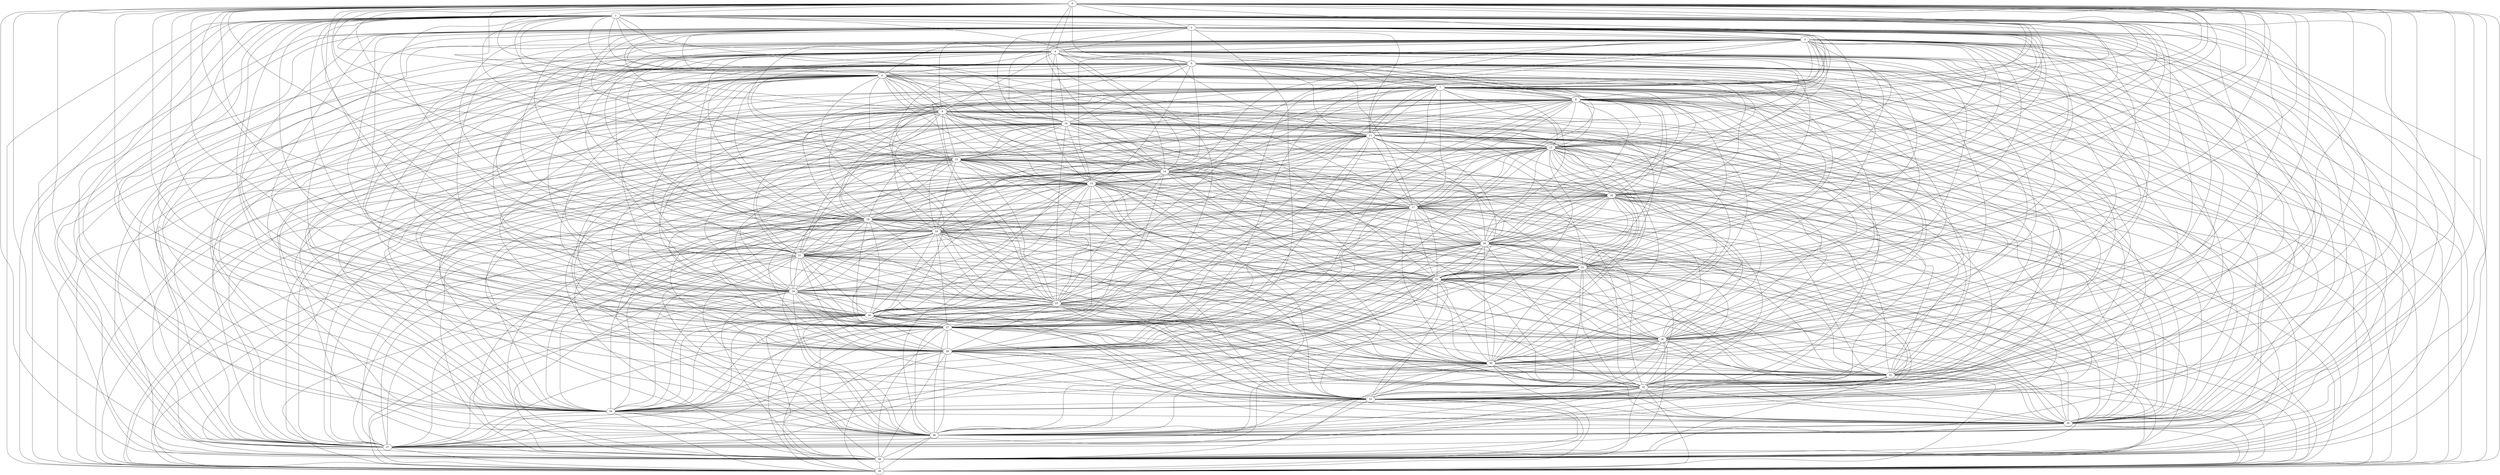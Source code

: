strict graph {
 0 -- 1
 0 -- 2
 0 -- 3
 0 -- 4
 0 -- 5
 0 -- 6
 0 -- 7
 0 -- 8
 0 -- 9
 0 -- 10
 0 -- 11
 0 -- 12
 0 -- 13
 0 -- 14
 0 -- 15
 0 -- 16
 0 -- 17
 0 -- 18
 0 -- 19
 0 -- 20
 0 -- 21
 0 -- 22
 0 -- 23
 0 -- 24
 0 -- 25
 0 -- 26
 0 -- 27
 0 -- 28
 0 -- 29
 0 -- 30
 0 -- 31
 0 -- 32
 0 -- 33
 0 -- 34
 0 -- 35
 0 -- 36
 0 -- 37
 0 -- 38
 0 -- 39
 1 -- 0
 1 -- 2
 1 -- 3
 1 -- 4
 1 -- 5
 1 -- 6
 1 -- 7
 1 -- 8
 1 -- 9
 1 -- 10
 1 -- 11
 1 -- 12
 1 -- 13
 1 -- 14
 1 -- 15
 1 -- 16
 1 -- 17
 1 -- 18
 1 -- 19
 1 -- 20
 1 -- 21
 1 -- 22
 1 -- 23
 1 -- 24
 1 -- 25
 1 -- 26
 1 -- 27
 1 -- 28
 1 -- 29
 1 -- 30
 1 -- 31
 1 -- 32
 1 -- 33
 1 -- 34
 1 -- 35
 1 -- 36
 1 -- 37
 1 -- 38
 1 -- 39
 2 -- 0
 2 -- 1
 2 -- 3
 2 -- 4
 2 -- 5
 2 -- 6
 2 -- 7
 2 -- 8
 2 -- 9
 2 -- 10
 2 -- 11
 2 -- 12
 2 -- 13
 2 -- 14
 2 -- 15
 2 -- 16
 2 -- 17
 2 -- 18
 2 -- 19
 2 -- 20
 2 -- 21
 2 -- 22
 2 -- 23
 2 -- 24
 2 -- 25
 2 -- 26
 2 -- 27
 2 -- 28
 2 -- 29
 2 -- 30
 2 -- 31
 2 -- 32
 2 -- 33
 2 -- 34
 2 -- 35
 2 -- 36
 2 -- 37
 2 -- 38
 2 -- 39
 3 -- 0
 3 -- 1
 3 -- 2
 3 -- 4
 3 -- 5
 3 -- 6
 3 -- 7
 3 -- 8
 3 -- 9
 3 -- 10
 3 -- 11
 3 -- 12
 3 -- 13
 3 -- 14
 3 -- 15
 3 -- 16
 3 -- 17
 3 -- 18
 3 -- 19
 3 -- 20
 3 -- 21
 3 -- 22
 3 -- 23
 3 -- 24
 3 -- 25
 3 -- 26
 3 -- 27
 3 -- 28
 3 -- 29
 3 -- 30
 3 -- 31
 3 -- 32
 3 -- 33
 3 -- 34
 3 -- 35
 3 -- 36
 3 -- 37
 3 -- 38
 3 -- 39
 4 -- 0
 4 -- 1
 4 -- 2
 4 -- 3
 4 -- 5
 4 -- 6
 4 -- 7
 4 -- 8
 4 -- 9
 4 -- 10
 4 -- 11
 4 -- 12
 4 -- 13
 4 -- 14
 4 -- 15
 4 -- 16
 4 -- 17
 4 -- 18
 4 -- 19
 4 -- 20
 4 -- 21
 4 -- 22
 4 -- 23
 4 -- 24
 4 -- 25
 4 -- 26
 4 -- 27
 4 -- 28
 4 -- 29
 4 -- 30
 4 -- 31
 4 -- 32
 4 -- 33
 4 -- 34
 4 -- 35
 4 -- 36
 4 -- 37
 4 -- 38
 4 -- 39
 5 -- 0
 5 -- 1
 5 -- 2
 5 -- 3
 5 -- 4
 5 -- 6
 5 -- 7
 5 -- 8
 5 -- 9
 5 -- 10
 5 -- 11
 5 -- 12
 5 -- 13
 5 -- 14
 5 -- 15
 5 -- 16
 5 -- 17
 5 -- 18
 5 -- 19
 5 -- 20
 5 -- 21
 5 -- 22
 5 -- 23
 5 -- 24
 5 -- 25
 5 -- 26
 5 -- 27
 5 -- 28
 5 -- 29
 5 -- 30
 5 -- 31
 5 -- 32
 5 -- 33
 5 -- 34
 5 -- 35
 5 -- 36
 5 -- 37
 5 -- 38
 5 -- 39
 6 -- 0
 6 -- 1
 6 -- 2
 6 -- 3
 6 -- 4
 6 -- 5
 6 -- 7
 6 -- 8
 6 -- 9
 6 -- 10
 6 -- 11
 6 -- 12
 6 -- 13
 6 -- 14
 6 -- 15
 6 -- 16
 6 -- 17
 6 -- 18
 6 -- 19
 6 -- 20
 6 -- 21
 6 -- 22
 6 -- 23
 6 -- 24
 6 -- 25
 6 -- 26
 6 -- 27
 6 -- 28
 6 -- 29
 6 -- 30
 6 -- 31
 6 -- 32
 6 -- 33
 6 -- 34
 6 -- 35
 6 -- 36
 6 -- 37
 6 -- 38
 6 -- 39
 7 -- 0
 7 -- 1
 7 -- 2
 7 -- 3
 7 -- 4
 7 -- 5
 7 -- 6
 7 -- 8
 7 -- 9
 7 -- 10
 7 -- 11
 7 -- 12
 7 -- 13
 7 -- 14
 7 -- 15
 7 -- 16
 7 -- 17
 7 -- 18
 7 -- 19
 7 -- 20
 7 -- 21
 7 -- 22
 7 -- 23
 7 -- 24
 7 -- 25
 7 -- 26
 7 -- 27
 7 -- 28
 7 -- 29
 7 -- 30
 7 -- 31
 7 -- 32
 7 -- 33
 7 -- 34
 7 -- 35
 7 -- 36
 7 -- 37
 7 -- 38
 7 -- 39
 8 -- 0
 8 -- 1
 8 -- 2
 8 -- 3
 8 -- 4
 8 -- 5
 8 -- 6
 8 -- 7
 8 -- 9
 8 -- 10
 8 -- 11
 8 -- 12
 8 -- 13
 8 -- 14
 8 -- 15
 8 -- 16
 8 -- 17
 8 -- 18
 8 -- 19
 8 -- 20
 8 -- 21
 8 -- 22
 8 -- 23
 8 -- 24
 8 -- 25
 8 -- 26
 8 -- 27
 8 -- 28
 8 -- 29
 8 -- 30
 8 -- 31
 8 -- 32
 8 -- 33
 8 -- 34
 8 -- 35
 8 -- 36
 8 -- 37
 8 -- 38
 8 -- 39
 9 -- 0
 9 -- 1
 9 -- 2
 9 -- 3
 9 -- 4
 9 -- 5
 9 -- 6
 9 -- 7
 9 -- 8
 9 -- 10
 9 -- 11
 9 -- 12
 9 -- 13
 9 -- 14
 9 -- 15
 9 -- 16
 9 -- 17
 9 -- 18
 9 -- 19
 9 -- 20
 9 -- 21
 9 -- 22
 9 -- 23
 9 -- 24
 9 -- 25
 9 -- 26
 9 -- 27
 9 -- 28
 9 -- 29
 9 -- 30
 9 -- 31
 9 -- 32
 9 -- 33
 9 -- 34
 9 -- 35
 9 -- 36
 9 -- 37
 9 -- 38
 9 -- 39
 10 -- 0
 10 -- 1
 10 -- 2
 10 -- 3
 10 -- 4
 10 -- 5
 10 -- 6
 10 -- 7
 10 -- 8
 10 -- 9
 10 -- 11
 10 -- 12
 10 -- 13
 10 -- 14
 10 -- 15
 10 -- 16
 10 -- 17
 10 -- 18
 10 -- 19
 10 -- 20
 10 -- 21
 10 -- 22
 10 -- 23
 10 -- 24
 10 -- 25
 10 -- 26
 10 -- 27
 10 -- 28
 10 -- 29
 10 -- 30
 10 -- 31
 10 -- 32
 10 -- 33
 10 -- 34
 10 -- 35
 10 -- 36
 10 -- 37
 10 -- 38
 10 -- 39
 11 -- 0
 11 -- 1
 11 -- 2
 11 -- 3
 11 -- 4
 11 -- 5
 11 -- 6
 11 -- 7
 11 -- 8
 11 -- 9
 11 -- 10
 11 -- 12
 11 -- 13
 11 -- 14
 11 -- 15
 11 -- 16
 11 -- 17
 11 -- 18
 11 -- 19
 11 -- 20
 11 -- 21
 11 -- 22
 11 -- 23
 11 -- 24
 11 -- 25
 11 -- 26
 11 -- 27
 11 -- 28
 11 -- 29
 11 -- 30
 11 -- 31
 11 -- 32
 11 -- 33
 11 -- 34
 11 -- 35
 11 -- 36
 11 -- 37
 11 -- 38
 11 -- 39
 12 -- 0
 12 -- 1
 12 -- 2
 12 -- 3
 12 -- 4
 12 -- 5
 12 -- 6
 12 -- 7
 12 -- 8
 12 -- 9
 12 -- 10
 12 -- 11
 12 -- 13
 12 -- 14
 12 -- 15
 12 -- 16
 12 -- 17
 12 -- 18
 12 -- 19
 12 -- 20
 12 -- 21
 12 -- 22
 12 -- 23
 12 -- 24
 12 -- 25
 12 -- 26
 12 -- 27
 12 -- 28
 12 -- 29
 12 -- 30
 12 -- 31
 12 -- 32
 12 -- 33
 12 -- 34
 12 -- 35
 12 -- 36
 12 -- 37
 12 -- 38
 12 -- 39
 13 -- 0
 13 -- 1
 13 -- 2
 13 -- 3
 13 -- 4
 13 -- 5
 13 -- 6
 13 -- 7
 13 -- 8
 13 -- 9
 13 -- 10
 13 -- 11
 13 -- 12
 13 -- 14
 13 -- 15
 13 -- 16
 13 -- 17
 13 -- 18
 13 -- 19
 13 -- 20
 13 -- 21
 13 -- 22
 13 -- 23
 13 -- 24
 13 -- 25
 13 -- 26
 13 -- 27
 13 -- 28
 13 -- 29
 13 -- 30
 13 -- 31
 13 -- 32
 13 -- 33
 13 -- 34
 13 -- 35
 13 -- 36
 13 -- 37
 13 -- 38
 13 -- 39
 14 -- 0
 14 -- 1
 14 -- 2
 14 -- 3
 14 -- 4
 14 -- 5
 14 -- 6
 14 -- 7
 14 -- 8
 14 -- 9
 14 -- 10
 14 -- 11
 14 -- 12
 14 -- 13
 14 -- 15
 14 -- 16
 14 -- 17
 14 -- 18
 14 -- 19
 14 -- 20
 14 -- 21
 14 -- 22
 14 -- 23
 14 -- 24
 14 -- 25
 14 -- 26
 14 -- 27
 14 -- 28
 14 -- 29
 14 -- 30
 14 -- 31
 14 -- 32
 14 -- 33
 14 -- 34
 14 -- 35
 14 -- 36
 14 -- 37
 14 -- 38
 14 -- 39
 15 -- 0
 15 -- 1
 15 -- 2
 15 -- 3
 15 -- 4
 15 -- 5
 15 -- 6
 15 -- 7
 15 -- 8
 15 -- 9
 15 -- 10
 15 -- 11
 15 -- 12
 15 -- 13
 15 -- 14
 15 -- 16
 15 -- 17
 15 -- 18
 15 -- 19
 15 -- 20
 15 -- 21
 15 -- 22
 15 -- 23
 15 -- 24
 15 -- 25
 15 -- 26
 15 -- 27
 15 -- 28
 15 -- 29
 15 -- 30
 15 -- 31
 15 -- 32
 15 -- 33
 15 -- 34
 15 -- 35
 15 -- 36
 15 -- 37
 15 -- 38
 15 -- 39
 16 -- 0
 16 -- 1
 16 -- 2
 16 -- 3
 16 -- 4
 16 -- 5
 16 -- 6
 16 -- 7
 16 -- 8
 16 -- 9
 16 -- 10
 16 -- 11
 16 -- 12
 16 -- 13
 16 -- 14
 16 -- 15
 16 -- 17
 16 -- 18
 16 -- 19
 16 -- 20
 16 -- 21
 16 -- 22
 16 -- 23
 16 -- 24
 16 -- 25
 16 -- 26
 16 -- 27
 16 -- 28
 16 -- 29
 16 -- 30
 16 -- 31
 16 -- 32
 16 -- 33
 16 -- 34
 16 -- 35
 16 -- 36
 16 -- 37
 16 -- 38
 16 -- 39
 17 -- 0
 17 -- 1
 17 -- 2
 17 -- 3
 17 -- 4
 17 -- 5
 17 -- 6
 17 -- 7
 17 -- 8
 17 -- 9
 17 -- 10
 17 -- 11
 17 -- 12
 17 -- 13
 17 -- 14
 17 -- 15
 17 -- 16
 17 -- 18
 17 -- 19
 17 -- 20
 17 -- 21
 17 -- 22
 17 -- 23
 17 -- 24
 17 -- 25
 17 -- 26
 17 -- 27
 17 -- 28
 17 -- 29
 17 -- 30
 17 -- 31
 17 -- 32
 17 -- 33
 17 -- 34
 17 -- 35
 17 -- 36
 17 -- 37
 17 -- 38
 17 -- 39
 18 -- 0
 18 -- 1
 18 -- 2
 18 -- 3
 18 -- 4
 18 -- 5
 18 -- 6
 18 -- 7
 18 -- 8
 18 -- 9
 18 -- 10
 18 -- 11
 18 -- 12
 18 -- 13
 18 -- 14
 18 -- 15
 18 -- 16
 18 -- 17
 18 -- 19
 18 -- 20
 18 -- 21
 18 -- 22
 18 -- 23
 18 -- 24
 18 -- 25
 18 -- 26
 18 -- 27
 18 -- 28
 18 -- 29
 18 -- 30
 18 -- 31
 18 -- 32
 18 -- 33
 18 -- 34
 18 -- 35
 18 -- 36
 18 -- 37
 18 -- 38
 18 -- 39
 19 -- 0
 19 -- 1
 19 -- 2
 19 -- 3
 19 -- 4
 19 -- 5
 19 -- 6
 19 -- 7
 19 -- 8
 19 -- 9
 19 -- 10
 19 -- 11
 19 -- 12
 19 -- 13
 19 -- 14
 19 -- 15
 19 -- 16
 19 -- 17
 19 -- 18
 19 -- 20
 19 -- 21
 19 -- 22
 19 -- 23
 19 -- 24
 19 -- 25
 19 -- 26
 19 -- 27
 19 -- 28
 19 -- 29
 19 -- 30
 19 -- 31
 19 -- 32
 19 -- 33
 19 -- 34
 19 -- 35
 19 -- 36
 19 -- 37
 19 -- 38
 19 -- 39
 20 -- 0
 20 -- 1
 20 -- 2
 20 -- 3
 20 -- 4
 20 -- 5
 20 -- 6
 20 -- 7
 20 -- 8
 20 -- 9
 20 -- 10
 20 -- 11
 20 -- 12
 20 -- 13
 20 -- 14
 20 -- 15
 20 -- 16
 20 -- 17
 20 -- 18
 20 -- 19
 20 -- 21
 20 -- 22
 20 -- 23
 20 -- 24
 20 -- 25
 20 -- 26
 20 -- 27
 20 -- 28
 20 -- 29
 20 -- 30
 20 -- 31
 20 -- 32
 20 -- 33
 20 -- 34
 20 -- 35
 20 -- 36
 20 -- 37
 20 -- 38
 20 -- 39
 21 -- 0
 21 -- 1
 21 -- 2
 21 -- 3
 21 -- 4
 21 -- 5
 21 -- 6
 21 -- 7
 21 -- 8
 21 -- 9
 21 -- 10
 21 -- 11
 21 -- 12
 21 -- 13
 21 -- 14
 21 -- 15
 21 -- 16
 21 -- 17
 21 -- 18
 21 -- 19
 21 -- 20
 21 -- 22
 21 -- 23
 21 -- 24
 21 -- 25
 21 -- 26
 21 -- 27
 21 -- 28
 21 -- 29
 21 -- 30
 21 -- 31
 21 -- 32
 21 -- 33
 21 -- 34
 21 -- 35
 21 -- 36
 21 -- 37
 21 -- 38
 21 -- 39
 22 -- 0
 22 -- 1
 22 -- 2
 22 -- 3
 22 -- 4
 22 -- 5
 22 -- 6
 22 -- 7
 22 -- 8
 22 -- 9
 22 -- 10
 22 -- 11
 22 -- 12
 22 -- 13
 22 -- 14
 22 -- 15
 22 -- 16
 22 -- 17
 22 -- 18
 22 -- 19
 22 -- 20
 22 -- 21
 22 -- 23
 22 -- 24
 22 -- 25
 22 -- 26
 22 -- 27
 22 -- 28
 22 -- 29
 22 -- 30
 22 -- 31
 22 -- 32
 22 -- 33
 22 -- 34
 22 -- 35
 22 -- 36
 22 -- 37
 22 -- 38
 22 -- 39
 23 -- 0
 23 -- 1
 23 -- 2
 23 -- 3
 23 -- 4
 23 -- 5
 23 -- 6
 23 -- 7
 23 -- 8
 23 -- 9
 23 -- 10
 23 -- 11
 23 -- 12
 23 -- 13
 23 -- 14
 23 -- 15
 23 -- 16
 23 -- 17
 23 -- 18
 23 -- 19
 23 -- 20
 23 -- 21
 23 -- 22
 23 -- 24
 23 -- 25
 23 -- 26
 23 -- 27
 23 -- 28
 23 -- 29
 23 -- 30
 23 -- 31
 23 -- 32
 23 -- 33
 23 -- 34
 23 -- 35
 23 -- 36
 23 -- 37
 23 -- 38
 23 -- 39
 24 -- 0
 24 -- 1
 24 -- 2
 24 -- 3
 24 -- 4
 24 -- 5
 24 -- 6
 24 -- 7
 24 -- 8
 24 -- 9
 24 -- 10
 24 -- 11
 24 -- 12
 24 -- 13
 24 -- 14
 24 -- 15
 24 -- 16
 24 -- 17
 24 -- 18
 24 -- 19
 24 -- 20
 24 -- 21
 24 -- 22
 24 -- 23
 24 -- 25
 24 -- 26
 24 -- 27
 24 -- 28
 24 -- 29
 24 -- 30
 24 -- 31
 24 -- 32
 24 -- 33
 24 -- 34
 24 -- 35
 24 -- 36
 24 -- 37
 24 -- 38
 24 -- 39
 25 -- 0
 25 -- 1
 25 -- 2
 25 -- 3
 25 -- 4
 25 -- 5
 25 -- 6
 25 -- 7
 25 -- 8
 25 -- 9
 25 -- 10
 25 -- 11
 25 -- 12
 25 -- 13
 25 -- 14
 25 -- 15
 25 -- 16
 25 -- 17
 25 -- 18
 25 -- 19
 25 -- 20
 25 -- 21
 25 -- 22
 25 -- 23
 25 -- 24
 25 -- 26
 25 -- 27
 25 -- 28
 25 -- 29
 25 -- 30
 25 -- 31
 25 -- 32
 25 -- 33
 25 -- 34
 25 -- 35
 25 -- 36
 25 -- 37
 25 -- 38
 25 -- 39
 26 -- 0
 26 -- 1
 26 -- 2
 26 -- 3
 26 -- 4
 26 -- 5
 26 -- 6
 26 -- 7
 26 -- 8
 26 -- 9
 26 -- 10
 26 -- 11
 26 -- 12
 26 -- 13
 26 -- 14
 26 -- 15
 26 -- 16
 26 -- 17
 26 -- 18
 26 -- 19
 26 -- 20
 26 -- 21
 26 -- 22
 26 -- 23
 26 -- 24
 26 -- 25
 26 -- 27
 26 -- 28
 26 -- 29
 26 -- 30
 26 -- 31
 26 -- 32
 26 -- 33
 26 -- 34
 26 -- 35
 26 -- 36
 26 -- 37
 26 -- 38
 26 -- 39
 27 -- 0
 27 -- 1
 27 -- 2
 27 -- 3
 27 -- 4
 27 -- 5
 27 -- 6
 27 -- 7
 27 -- 8
 27 -- 9
 27 -- 10
 27 -- 11
 27 -- 12
 27 -- 13
 27 -- 14
 27 -- 15
 27 -- 16
 27 -- 17
 27 -- 18
 27 -- 19
 27 -- 20
 27 -- 21
 27 -- 22
 27 -- 23
 27 -- 24
 27 -- 25
 27 -- 26
 27 -- 28
 27 -- 29
 27 -- 30
 27 -- 31
 27 -- 32
 27 -- 33
 27 -- 34
 27 -- 35
 27 -- 36
 27 -- 37
 27 -- 38
 27 -- 39
 28 -- 0
 28 -- 1
 28 -- 2
 28 -- 3
 28 -- 4
 28 -- 5
 28 -- 6
 28 -- 7
 28 -- 8
 28 -- 9
 28 -- 10
 28 -- 11
 28 -- 12
 28 -- 13
 28 -- 14
 28 -- 15
 28 -- 16
 28 -- 17
 28 -- 18
 28 -- 19
 28 -- 20
 28 -- 21
 28 -- 22
 28 -- 23
 28 -- 24
 28 -- 25
 28 -- 26
 28 -- 27
 28 -- 29
 28 -- 30
 28 -- 31
 28 -- 32
 28 -- 33
 28 -- 34
 28 -- 35
 28 -- 36
 28 -- 37
 28 -- 38
 28 -- 39
 29 -- 0
 29 -- 1
 29 -- 2
 29 -- 3
 29 -- 4
 29 -- 5
 29 -- 6
 29 -- 7
 29 -- 8
 29 -- 9
 29 -- 10
 29 -- 11
 29 -- 12
 29 -- 13
 29 -- 14
 29 -- 15
 29 -- 16
 29 -- 17
 29 -- 18
 29 -- 19
 29 -- 20
 29 -- 21
 29 -- 22
 29 -- 23
 29 -- 24
 29 -- 25
 29 -- 26
 29 -- 27
 29 -- 28
 29 -- 30
 29 -- 31
 29 -- 32
 29 -- 33
 29 -- 34
 29 -- 35
 29 -- 36
 29 -- 37
 29 -- 38
 29 -- 39
 30 -- 0
 30 -- 1
 30 -- 2
 30 -- 3
 30 -- 4
 30 -- 5
 30 -- 6
 30 -- 7
 30 -- 8
 30 -- 9
 30 -- 10
 30 -- 11
 30 -- 12
 30 -- 13
 30 -- 14
 30 -- 15
 30 -- 16
 30 -- 17
 30 -- 18
 30 -- 19
 30 -- 20
 30 -- 21
 30 -- 22
 30 -- 23
 30 -- 24
 30 -- 25
 30 -- 26
 30 -- 27
 30 -- 28
 30 -- 29
 30 -- 31
 30 -- 32
 30 -- 33
 30 -- 34
 30 -- 35
 30 -- 36
 30 -- 37
 30 -- 38
 30 -- 39
 31 -- 0
 31 -- 1
 31 -- 2
 31 -- 3
 31 -- 4
 31 -- 5
 31 -- 6
 31 -- 7
 31 -- 8
 31 -- 9
 31 -- 10
 31 -- 11
 31 -- 12
 31 -- 13
 31 -- 14
 31 -- 15
 31 -- 16
 31 -- 17
 31 -- 18
 31 -- 19
 31 -- 20
 31 -- 21
 31 -- 22
 31 -- 23
 31 -- 24
 31 -- 25
 31 -- 26
 31 -- 27
 31 -- 28
 31 -- 29
 31 -- 30
 31 -- 32
 31 -- 33
 31 -- 34
 31 -- 35
 31 -- 36
 31 -- 37
 31 -- 38
 31 -- 39
 32 -- 0
 32 -- 1
 32 -- 2
 32 -- 3
 32 -- 4
 32 -- 5
 32 -- 6
 32 -- 7
 32 -- 8
 32 -- 9
 32 -- 10
 32 -- 11
 32 -- 12
 32 -- 13
 32 -- 14
 32 -- 15
 32 -- 16
 32 -- 17
 32 -- 18
 32 -- 19
 32 -- 20
 32 -- 21
 32 -- 22
 32 -- 23
 32 -- 24
 32 -- 25
 32 -- 26
 32 -- 27
 32 -- 28
 32 -- 29
 32 -- 30
 32 -- 31
 32 -- 33
 32 -- 34
 32 -- 35
 32 -- 36
 32 -- 37
 32 -- 38
 32 -- 39
 33 -- 0
 33 -- 1
 33 -- 2
 33 -- 3
 33 -- 4
 33 -- 5
 33 -- 6
 33 -- 7
 33 -- 8
 33 -- 9
 33 -- 10
 33 -- 11
 33 -- 12
 33 -- 13
 33 -- 14
 33 -- 15
 33 -- 16
 33 -- 17
 33 -- 18
 33 -- 19
 33 -- 20
 33 -- 21
 33 -- 22
 33 -- 23
 33 -- 24
 33 -- 25
 33 -- 26
 33 -- 27
 33 -- 28
 33 -- 29
 33 -- 30
 33 -- 31
 33 -- 32
 33 -- 34
 33 -- 35
 33 -- 36
 33 -- 37
 33 -- 38
 33 -- 39
 34 -- 0
 34 -- 1
 34 -- 2
 34 -- 3
 34 -- 4
 34 -- 5
 34 -- 6
 34 -- 7
 34 -- 8
 34 -- 9
 34 -- 10
 34 -- 11
 34 -- 12
 34 -- 13
 34 -- 14
 34 -- 15
 34 -- 16
 34 -- 17
 34 -- 18
 34 -- 19
 34 -- 20
 34 -- 21
 34 -- 22
 34 -- 23
 34 -- 24
 34 -- 25
 34 -- 26
 34 -- 27
 34 -- 28
 34 -- 29
 34 -- 30
 34 -- 31
 34 -- 32
 34 -- 33
 34 -- 35
 34 -- 36
 34 -- 37
 34 -- 38
 34 -- 39
 35 -- 0
 35 -- 1
 35 -- 2
 35 -- 3
 35 -- 4
 35 -- 5
 35 -- 6
 35 -- 7
 35 -- 8
 35 -- 9
 35 -- 10
 35 -- 11
 35 -- 12
 35 -- 13
 35 -- 14
 35 -- 15
 35 -- 16
 35 -- 17
 35 -- 18
 35 -- 19
 35 -- 20
 35 -- 21
 35 -- 22
 35 -- 23
 35 -- 24
 35 -- 25
 35 -- 26
 35 -- 27
 35 -- 28
 35 -- 29
 35 -- 30
 35 -- 31
 35 -- 32
 35 -- 33
 35 -- 34
 35 -- 36
 35 -- 37
 35 -- 38
 35 -- 39
 36 -- 0
 36 -- 1
 36 -- 2
 36 -- 3
 36 -- 4
 36 -- 5
 36 -- 6
 36 -- 7
 36 -- 8
 36 -- 9
 36 -- 10
 36 -- 11
 36 -- 12
 36 -- 13
 36 -- 14
 36 -- 15
 36 -- 16
 36 -- 17
 36 -- 18
 36 -- 19
 36 -- 20
 36 -- 21
 36 -- 22
 36 -- 23
 36 -- 24
 36 -- 25
 36 -- 26
 36 -- 27
 36 -- 28
 36 -- 29
 36 -- 30
 36 -- 31
 36 -- 32
 36 -- 33
 36 -- 34
 36 -- 35
 36 -- 37
 36 -- 38
 36 -- 39
 37 -- 0
 37 -- 1
 37 -- 2
 37 -- 3
 37 -- 4
 37 -- 5
 37 -- 6
 37 -- 7
 37 -- 8
 37 -- 9
 37 -- 10
 37 -- 11
 37 -- 12
 37 -- 13
 37 -- 14
 37 -- 15
 37 -- 16
 37 -- 17
 37 -- 18
 37 -- 19
 37 -- 20
 37 -- 21
 37 -- 22
 37 -- 23
 37 -- 24
 37 -- 25
 37 -- 26
 37 -- 27
 37 -- 28
 37 -- 29
 37 -- 30
 37 -- 31
 37 -- 32
 37 -- 33
 37 -- 34
 37 -- 35
 37 -- 36
 37 -- 38
 37 -- 39
 38 -- 0
 38 -- 1
 38 -- 2
 38 -- 3
 38 -- 4
 38 -- 5
 38 -- 6
 38 -- 7
 38 -- 8
 38 -- 9
 38 -- 10
 38 -- 11
 38 -- 12
 38 -- 13
 38 -- 14
 38 -- 15
 38 -- 16
 38 -- 17
 38 -- 18
 38 -- 19
 38 -- 20
 38 -- 21
 38 -- 22
 38 -- 23
 38 -- 24
 38 -- 25
 38 -- 26
 38 -- 27
 38 -- 28
 38 -- 29
 38 -- 30
 38 -- 31
 38 -- 32
 38 -- 33
 38 -- 34
 38 -- 35
 38 -- 36
 38 -- 37
 38 -- 39
 39 -- 0
 39 -- 1
 39 -- 2
 39 -- 3
 39 -- 4
 39 -- 5
 39 -- 6
 39 -- 7
 39 -- 8
 39 -- 9
 39 -- 10
 39 -- 11
 39 -- 12
 39 -- 13
 39 -- 14
 39 -- 15
 39 -- 16
 39 -- 17
 39 -- 18
 39 -- 19
 39 -- 20
 39 -- 21
 39 -- 22
 39 -- 23
 39 -- 24
 39 -- 25
 39 -- 26
 39 -- 27
 39 -- 28
 39 -- 29
 39 -- 30
 39 -- 31
 39 -- 32
 39 -- 33
 39 -- 34
 39 -- 35
 39 -- 36
 39 -- 37
 39 -- 38
}
